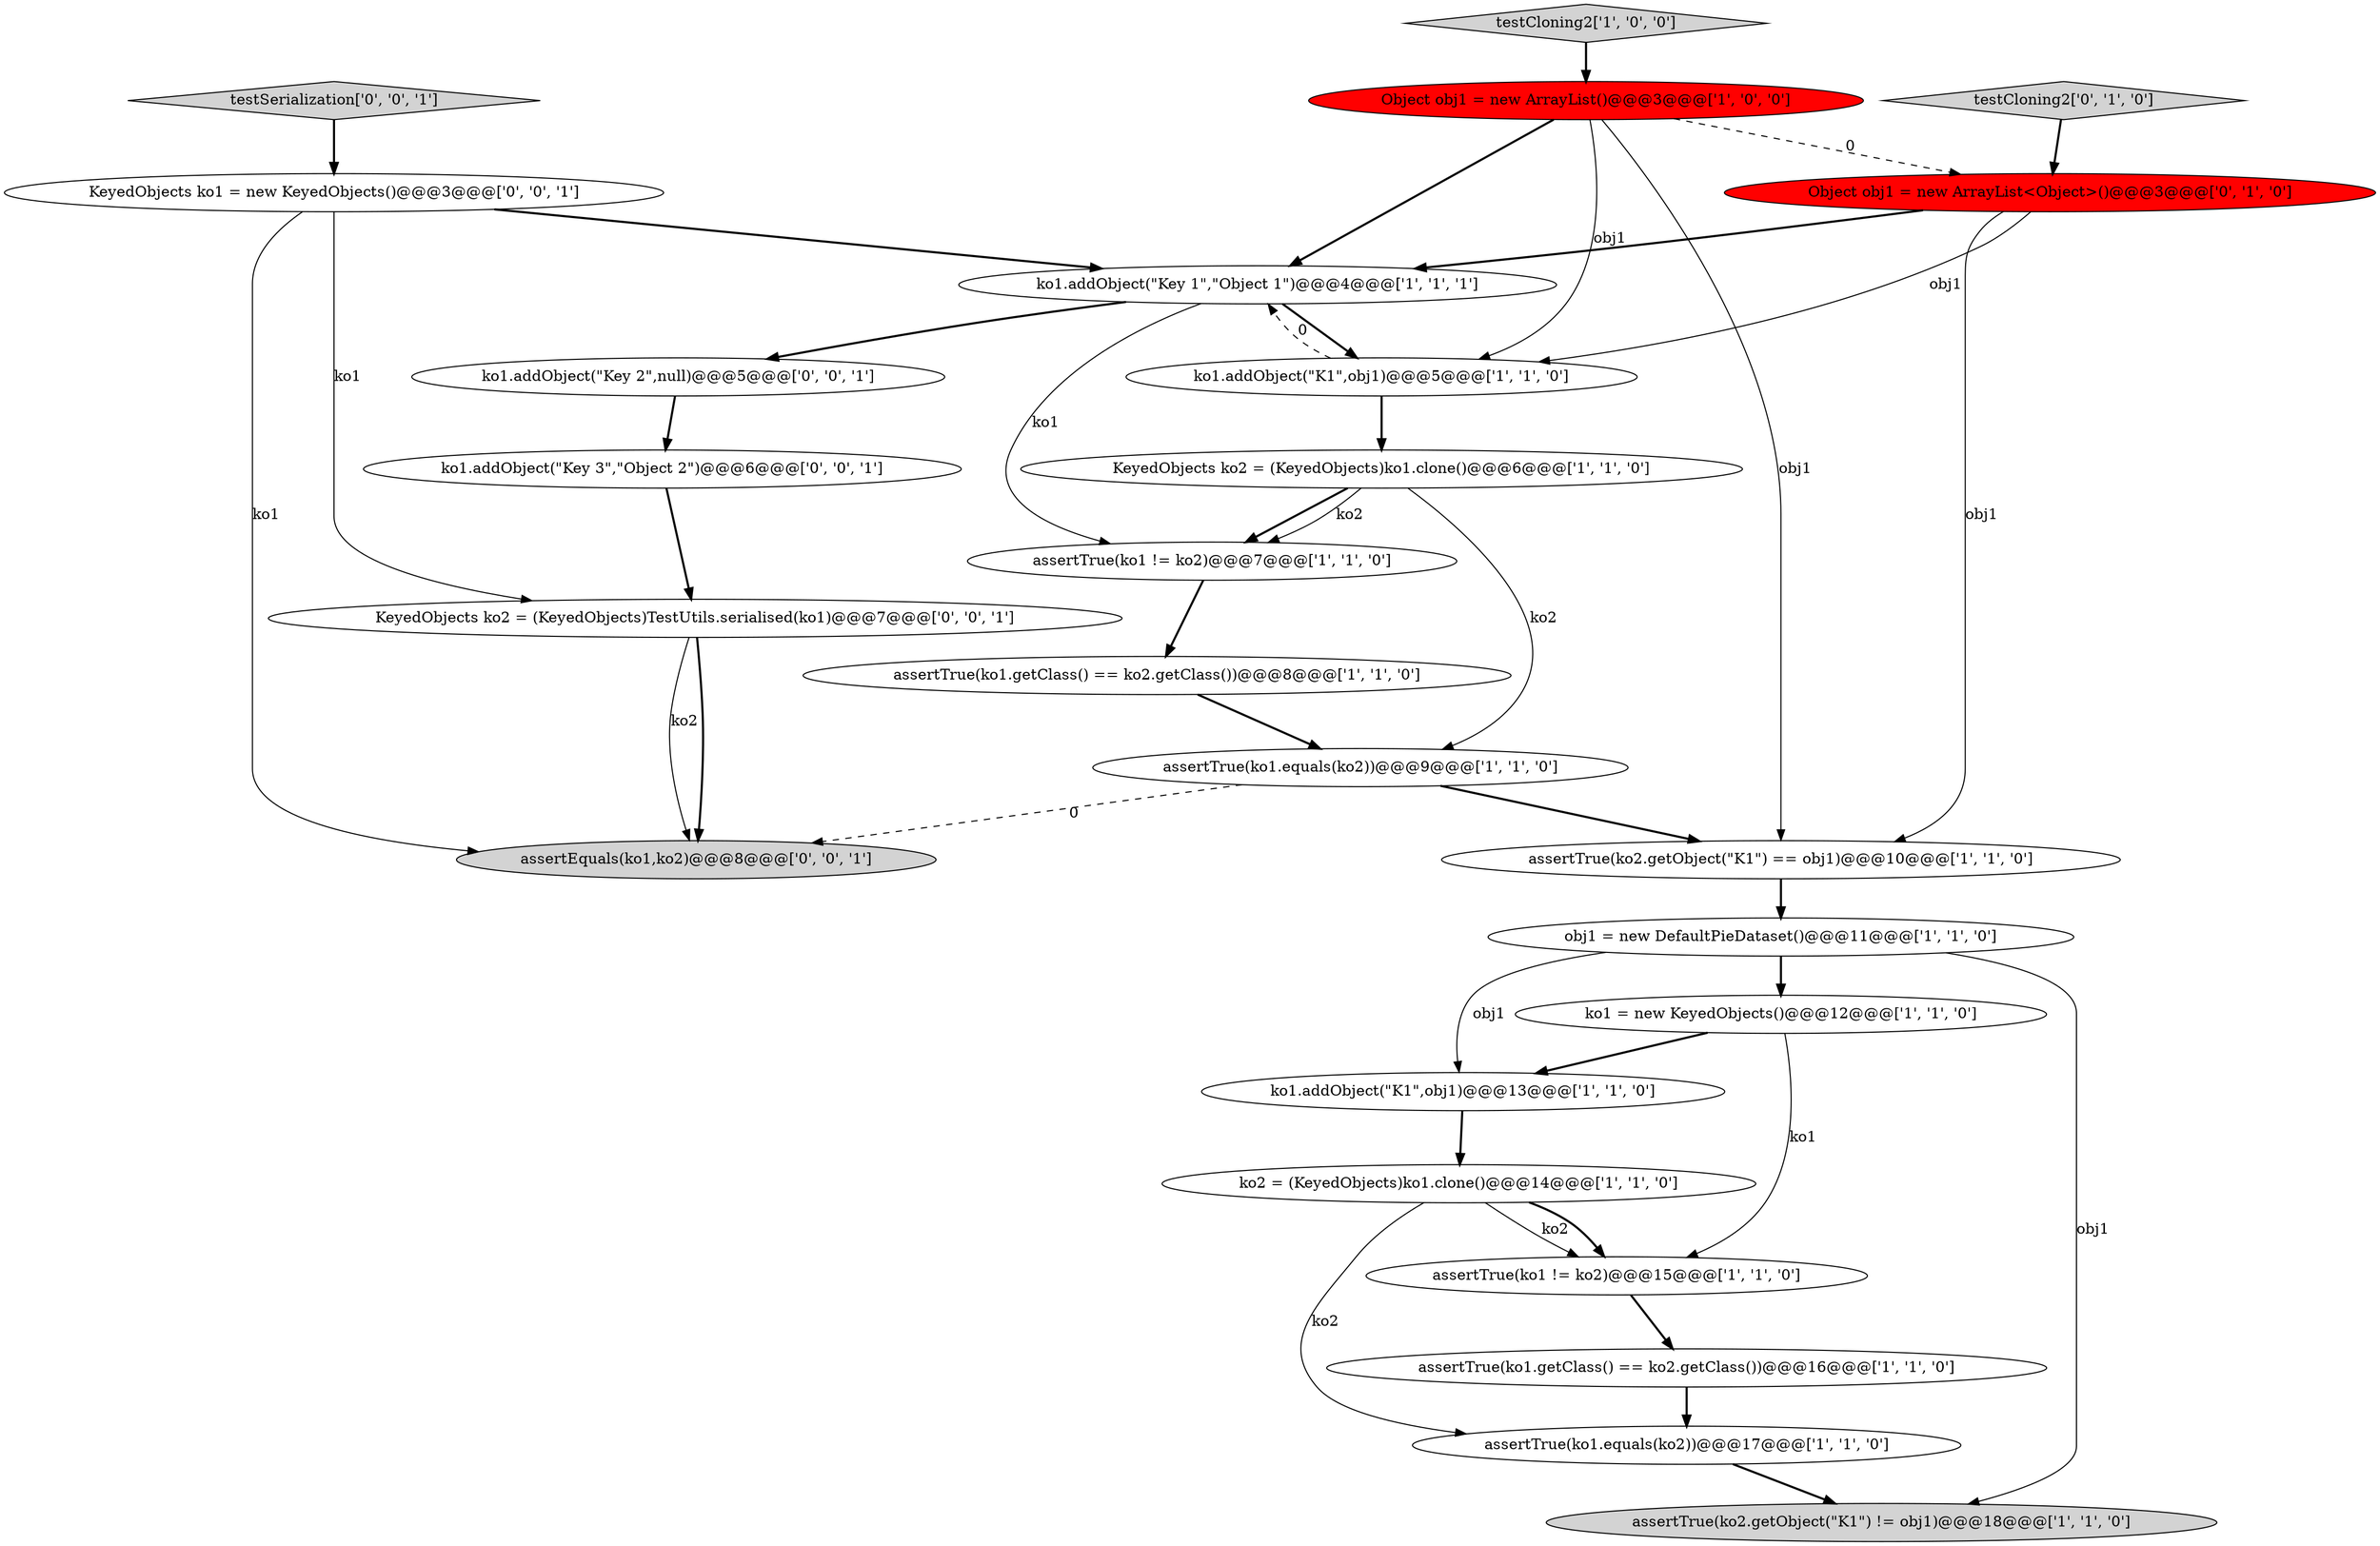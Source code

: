 digraph {
0 [style = filled, label = "ko2 = (KeyedObjects)ko1.clone()@@@14@@@['1', '1', '0']", fillcolor = white, shape = ellipse image = "AAA0AAABBB1BBB"];
13 [style = filled, label = "obj1 = new DefaultPieDataset()@@@11@@@['1', '1', '0']", fillcolor = white, shape = ellipse image = "AAA0AAABBB1BBB"];
24 [style = filled, label = "testSerialization['0', '0', '1']", fillcolor = lightgray, shape = diamond image = "AAA0AAABBB3BBB"];
12 [style = filled, label = "ko1.addObject(\"K1\",obj1)@@@13@@@['1', '1', '0']", fillcolor = white, shape = ellipse image = "AAA0AAABBB1BBB"];
17 [style = filled, label = "Object obj1 = new ArrayList<Object>()@@@3@@@['0', '1', '0']", fillcolor = red, shape = ellipse image = "AAA1AAABBB2BBB"];
16 [style = filled, label = "testCloning2['1', '0', '0']", fillcolor = lightgray, shape = diamond image = "AAA0AAABBB1BBB"];
5 [style = filled, label = "assertTrue(ko1 != ko2)@@@7@@@['1', '1', '0']", fillcolor = white, shape = ellipse image = "AAA0AAABBB1BBB"];
8 [style = filled, label = "Object obj1 = new ArrayList()@@@3@@@['1', '0', '0']", fillcolor = red, shape = ellipse image = "AAA1AAABBB1BBB"];
7 [style = filled, label = "assertTrue(ko1.getClass() == ko2.getClass())@@@16@@@['1', '1', '0']", fillcolor = white, shape = ellipse image = "AAA0AAABBB1BBB"];
14 [style = filled, label = "assertTrue(ko1 != ko2)@@@15@@@['1', '1', '0']", fillcolor = white, shape = ellipse image = "AAA0AAABBB1BBB"];
1 [style = filled, label = "assertTrue(ko1.getClass() == ko2.getClass())@@@8@@@['1', '1', '0']", fillcolor = white, shape = ellipse image = "AAA0AAABBB1BBB"];
21 [style = filled, label = "ko1.addObject(\"Key 3\",\"Object 2\")@@@6@@@['0', '0', '1']", fillcolor = white, shape = ellipse image = "AAA0AAABBB3BBB"];
4 [style = filled, label = "ko1 = new KeyedObjects()@@@12@@@['1', '1', '0']", fillcolor = white, shape = ellipse image = "AAA0AAABBB1BBB"];
9 [style = filled, label = "assertTrue(ko1.equals(ko2))@@@17@@@['1', '1', '0']", fillcolor = white, shape = ellipse image = "AAA0AAABBB1BBB"];
19 [style = filled, label = "assertEquals(ko1,ko2)@@@8@@@['0', '0', '1']", fillcolor = lightgray, shape = ellipse image = "AAA0AAABBB3BBB"];
11 [style = filled, label = "assertTrue(ko2.getObject(\"K1\") == obj1)@@@10@@@['1', '1', '0']", fillcolor = white, shape = ellipse image = "AAA0AAABBB1BBB"];
6 [style = filled, label = "ko1.addObject(\"Key 1\",\"Object 1\")@@@4@@@['1', '1', '1']", fillcolor = white, shape = ellipse image = "AAA0AAABBB1BBB"];
23 [style = filled, label = "KeyedObjects ko1 = new KeyedObjects()@@@3@@@['0', '0', '1']", fillcolor = white, shape = ellipse image = "AAA0AAABBB3BBB"];
3 [style = filled, label = "ko1.addObject(\"K1\",obj1)@@@5@@@['1', '1', '0']", fillcolor = white, shape = ellipse image = "AAA0AAABBB1BBB"];
18 [style = filled, label = "testCloning2['0', '1', '0']", fillcolor = lightgray, shape = diamond image = "AAA0AAABBB2BBB"];
2 [style = filled, label = "assertTrue(ko1.equals(ko2))@@@9@@@['1', '1', '0']", fillcolor = white, shape = ellipse image = "AAA0AAABBB1BBB"];
10 [style = filled, label = "assertTrue(ko2.getObject(\"K1\") != obj1)@@@18@@@['1', '1', '0']", fillcolor = lightgray, shape = ellipse image = "AAA0AAABBB1BBB"];
22 [style = filled, label = "ko1.addObject(\"Key 2\",null)@@@5@@@['0', '0', '1']", fillcolor = white, shape = ellipse image = "AAA0AAABBB3BBB"];
15 [style = filled, label = "KeyedObjects ko2 = (KeyedObjects)ko1.clone()@@@6@@@['1', '1', '0']", fillcolor = white, shape = ellipse image = "AAA0AAABBB1BBB"];
20 [style = filled, label = "KeyedObjects ko2 = (KeyedObjects)TestUtils.serialised(ko1)@@@7@@@['0', '0', '1']", fillcolor = white, shape = ellipse image = "AAA0AAABBB3BBB"];
6->3 [style = bold, label=""];
17->3 [style = solid, label="obj1"];
3->6 [style = dashed, label="0"];
2->19 [style = dashed, label="0"];
16->8 [style = bold, label=""];
17->6 [style = bold, label=""];
6->22 [style = bold, label=""];
15->2 [style = solid, label="ko2"];
22->21 [style = bold, label=""];
18->17 [style = bold, label=""];
23->20 [style = solid, label="ko1"];
8->6 [style = bold, label=""];
3->15 [style = bold, label=""];
13->12 [style = solid, label="obj1"];
9->10 [style = bold, label=""];
24->23 [style = bold, label=""];
12->0 [style = bold, label=""];
13->10 [style = solid, label="obj1"];
23->19 [style = solid, label="ko1"];
0->9 [style = solid, label="ko2"];
15->5 [style = bold, label=""];
14->7 [style = bold, label=""];
17->11 [style = solid, label="obj1"];
7->9 [style = bold, label=""];
5->1 [style = bold, label=""];
8->3 [style = solid, label="obj1"];
0->14 [style = solid, label="ko2"];
0->14 [style = bold, label=""];
21->20 [style = bold, label=""];
23->6 [style = bold, label=""];
8->11 [style = solid, label="obj1"];
11->13 [style = bold, label=""];
4->14 [style = solid, label="ko1"];
15->5 [style = solid, label="ko2"];
4->12 [style = bold, label=""];
8->17 [style = dashed, label="0"];
1->2 [style = bold, label=""];
6->5 [style = solid, label="ko1"];
20->19 [style = bold, label=""];
20->19 [style = solid, label="ko2"];
2->11 [style = bold, label=""];
13->4 [style = bold, label=""];
}
